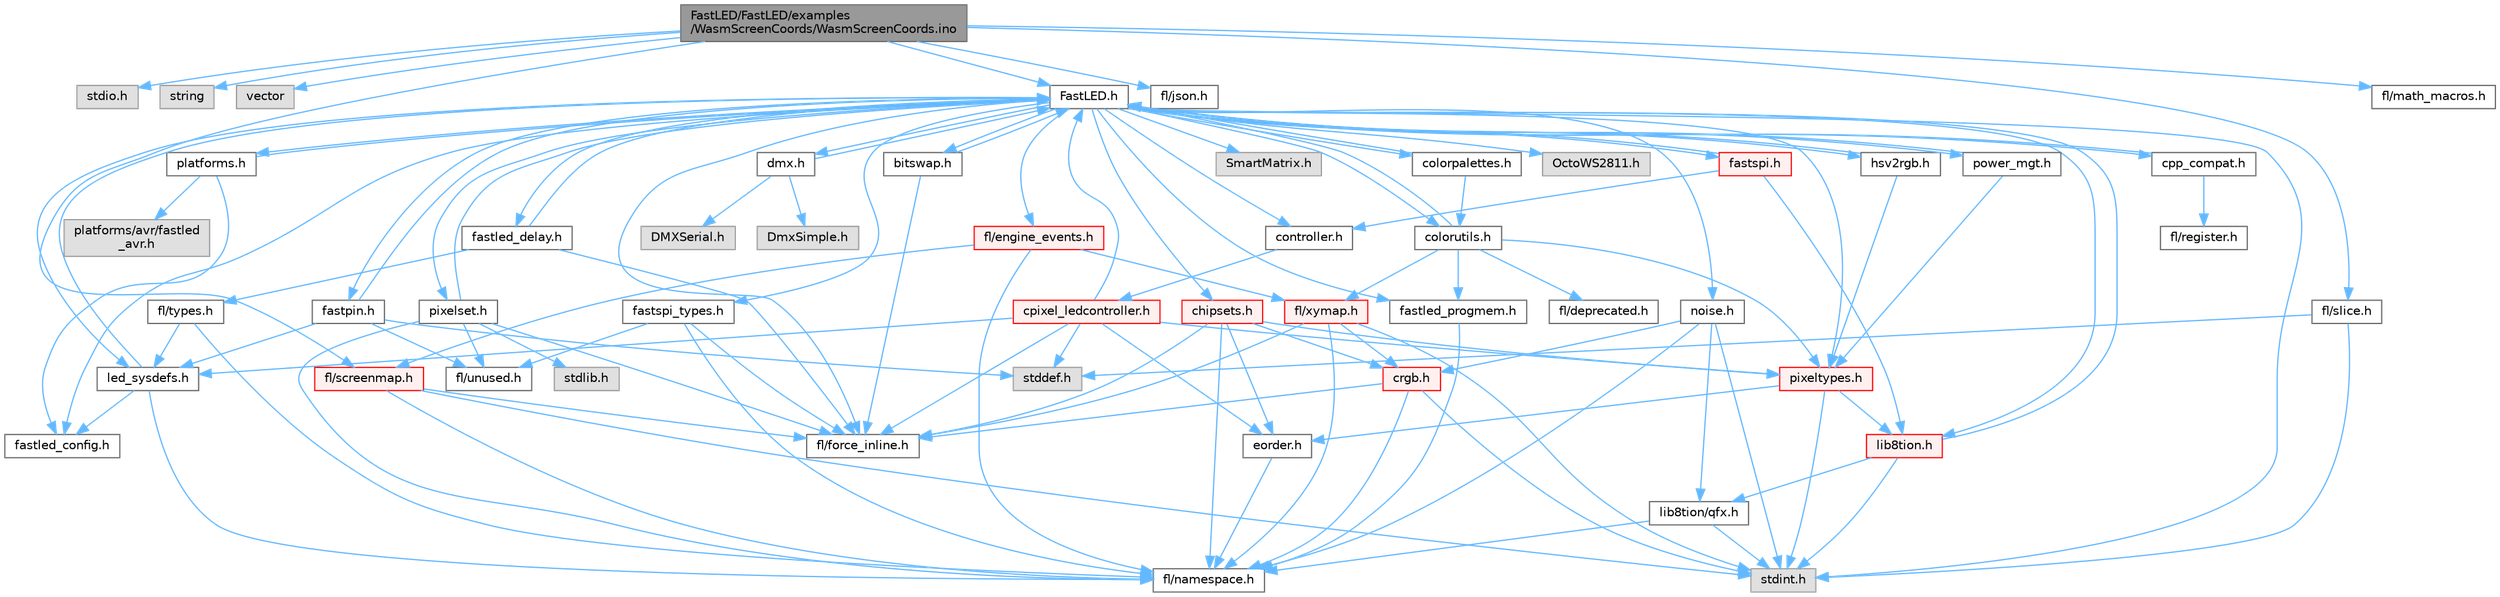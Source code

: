 digraph "FastLED/FastLED/examples/WasmScreenCoords/WasmScreenCoords.ino"
{
 // LATEX_PDF_SIZE
  bgcolor="transparent";
  edge [fontname=Helvetica,fontsize=10,labelfontname=Helvetica,labelfontsize=10];
  node [fontname=Helvetica,fontsize=10,shape=box,height=0.2,width=0.4];
  Node1 [id="Node000001",label="FastLED/FastLED/examples\l/WasmScreenCoords/WasmScreenCoords.ino",height=0.2,width=0.4,color="gray40", fillcolor="grey60", style="filled", fontcolor="black",tooltip="Simple test for screen coordinates in the web compiled version of FastLED."];
  Node1 -> Node2 [id="edge1_Node000001_Node000002",color="steelblue1",style="solid",tooltip=" "];
  Node2 [id="Node000002",label="stdio.h",height=0.2,width=0.4,color="grey60", fillcolor="#E0E0E0", style="filled",tooltip=" "];
  Node1 -> Node3 [id="edge2_Node000001_Node000003",color="steelblue1",style="solid",tooltip=" "];
  Node3 [id="Node000003",label="string",height=0.2,width=0.4,color="grey60", fillcolor="#E0E0E0", style="filled",tooltip=" "];
  Node1 -> Node4 [id="edge3_Node000001_Node000004",color="steelblue1",style="solid",tooltip=" "];
  Node4 [id="Node000004",label="vector",height=0.2,width=0.4,color="grey60", fillcolor="#E0E0E0", style="filled",tooltip=" "];
  Node1 -> Node5 [id="edge4_Node000001_Node000005",color="steelblue1",style="solid",tooltip=" "];
  Node5 [id="Node000005",label="FastLED.h",height=0.2,width=0.4,color="grey40", fillcolor="white", style="filled",URL="$db/d97/_fast_l_e_d_8h.html",tooltip="central include file for FastLED, defines the CFastLED class/object"];
  Node5 -> Node6 [id="edge5_Node000005_Node000006",color="steelblue1",style="solid",tooltip=" "];
  Node6 [id="Node000006",label="stdint.h",height=0.2,width=0.4,color="grey60", fillcolor="#E0E0E0", style="filled",tooltip=" "];
  Node5 -> Node7 [id="edge6_Node000005_Node000007",color="steelblue1",style="solid",tooltip=" "];
  Node7 [id="Node000007",label="SmartMatrix.h",height=0.2,width=0.4,color="grey60", fillcolor="#E0E0E0", style="filled",tooltip=" "];
  Node5 -> Node8 [id="edge7_Node000005_Node000008",color="steelblue1",style="solid",tooltip=" "];
  Node8 [id="Node000008",label="OctoWS2811.h",height=0.2,width=0.4,color="grey60", fillcolor="#E0E0E0", style="filled",tooltip=" "];
  Node5 -> Node9 [id="edge8_Node000005_Node000009",color="steelblue1",style="solid",tooltip=" "];
  Node9 [id="Node000009",label="fl/force_inline.h",height=0.2,width=0.4,color="grey40", fillcolor="white", style="filled",URL="$d8/d2d/fl_2force__inline_8h.html",tooltip=" "];
  Node5 -> Node10 [id="edge9_Node000005_Node000010",color="steelblue1",style="solid",tooltip=" "];
  Node10 [id="Node000010",label="cpp_compat.h",height=0.2,width=0.4,color="grey40", fillcolor="white", style="filled",URL="$d9/d13/cpp__compat_8h.html",tooltip="Compatibility functions based on C++ version."];
  Node10 -> Node5 [id="edge10_Node000010_Node000005",color="steelblue1",style="solid",tooltip=" "];
  Node10 -> Node11 [id="edge11_Node000010_Node000011",color="steelblue1",style="solid",tooltip=" "];
  Node11 [id="Node000011",label="fl/register.h",height=0.2,width=0.4,color="grey40", fillcolor="white", style="filled",URL="$d8/dc1/fl_2register_8h.html",tooltip=" "];
  Node5 -> Node12 [id="edge12_Node000005_Node000012",color="steelblue1",style="solid",tooltip=" "];
  Node12 [id="Node000012",label="fastled_config.h",height=0.2,width=0.4,color="grey40", fillcolor="white", style="filled",URL="$d5/d11/fastled__config_8h.html",tooltip="Contains definitions that can be used to configure FastLED at compile time."];
  Node5 -> Node13 [id="edge13_Node000005_Node000013",color="steelblue1",style="solid",tooltip=" "];
  Node13 [id="Node000013",label="led_sysdefs.h",height=0.2,width=0.4,color="grey40", fillcolor="white", style="filled",URL="$d9/d3e/led__sysdefs_8h.html",tooltip="Determines which platform system definitions to include."];
  Node13 -> Node5 [id="edge14_Node000013_Node000005",color="steelblue1",style="solid",tooltip=" "];
  Node13 -> Node12 [id="edge15_Node000013_Node000012",color="steelblue1",style="solid",tooltip=" "];
  Node13 -> Node14 [id="edge16_Node000013_Node000014",color="steelblue1",style="solid",tooltip=" "];
  Node14 [id="Node000014",label="fl/namespace.h",height=0.2,width=0.4,color="grey40", fillcolor="white", style="filled",URL="$df/d2a/namespace_8h.html",tooltip="Implements the FastLED namespace macros."];
  Node5 -> Node15 [id="edge17_Node000005_Node000015",color="steelblue1",style="solid",tooltip=" "];
  Node15 [id="Node000015",label="fastled_delay.h",height=0.2,width=0.4,color="grey40", fillcolor="white", style="filled",URL="$d0/da8/fastled__delay_8h.html",tooltip="Utility functions and classes for managing delay cycles."];
  Node15 -> Node5 [id="edge18_Node000015_Node000005",color="steelblue1",style="solid",tooltip=" "];
  Node15 -> Node16 [id="edge19_Node000015_Node000016",color="steelblue1",style="solid",tooltip=" "];
  Node16 [id="Node000016",label="fl/types.h",height=0.2,width=0.4,color="grey40", fillcolor="white", style="filled",URL="$d7/da1/fl_2types_8h.html",tooltip=" "];
  Node16 -> Node13 [id="edge20_Node000016_Node000013",color="steelblue1",style="solid",tooltip=" "];
  Node16 -> Node14 [id="edge21_Node000016_Node000014",color="steelblue1",style="solid",tooltip=" "];
  Node15 -> Node9 [id="edge22_Node000015_Node000009",color="steelblue1",style="solid",tooltip=" "];
  Node5 -> Node17 [id="edge23_Node000005_Node000017",color="steelblue1",style="solid",tooltip=" "];
  Node17 [id="Node000017",label="bitswap.h",height=0.2,width=0.4,color="grey40", fillcolor="white", style="filled",URL="$de/ded/bitswap_8h.html",tooltip="Functions for doing a rotation of bits/bytes used by parallel output."];
  Node17 -> Node5 [id="edge24_Node000017_Node000005",color="steelblue1",style="solid",tooltip=" "];
  Node17 -> Node9 [id="edge25_Node000017_Node000009",color="steelblue1",style="solid",tooltip=" "];
  Node5 -> Node18 [id="edge26_Node000005_Node000018",color="steelblue1",style="solid",tooltip=" "];
  Node18 [id="Node000018",label="controller.h",height=0.2,width=0.4,color="grey40", fillcolor="white", style="filled",URL="$d2/dd9/controller_8h.html",tooltip="deprecated: base definitions used by led controllers for writing out led data"];
  Node18 -> Node19 [id="edge27_Node000018_Node000019",color="steelblue1",style="solid",tooltip=" "];
  Node19 [id="Node000019",label="cpixel_ledcontroller.h",height=0.2,width=0.4,color="red", fillcolor="#FFF0F0", style="filled",URL="$d9/d57/cpixel__ledcontroller_8h.html",tooltip="defines the templated version of the CLEDController class"];
  Node19 -> Node20 [id="edge28_Node000019_Node000020",color="steelblue1",style="solid",tooltip=" "];
  Node20 [id="Node000020",label="stddef.h",height=0.2,width=0.4,color="grey60", fillcolor="#E0E0E0", style="filled",tooltip=" "];
  Node19 -> Node5 [id="edge29_Node000019_Node000005",color="steelblue1",style="solid",tooltip=" "];
  Node19 -> Node13 [id="edge30_Node000019_Node000013",color="steelblue1",style="solid",tooltip=" "];
  Node19 -> Node21 [id="edge31_Node000019_Node000021",color="steelblue1",style="solid",tooltip=" "];
  Node21 [id="Node000021",label="pixeltypes.h",height=0.2,width=0.4,color="red", fillcolor="#FFF0F0", style="filled",URL="$d2/dba/pixeltypes_8h.html",tooltip="Includes defintions for RGB and HSV pixels."];
  Node21 -> Node6 [id="edge32_Node000021_Node000006",color="steelblue1",style="solid",tooltip=" "];
  Node21 -> Node22 [id="edge33_Node000021_Node000022",color="steelblue1",style="solid",tooltip=" "];
  Node22 [id="Node000022",label="lib8tion.h",height=0.2,width=0.4,color="red", fillcolor="#FFF0F0", style="filled",URL="$df/da5/lib8tion_8h.html",tooltip="Fast, efficient 8-bit math functions specifically designed for high-performance LED programming."];
  Node22 -> Node5 [id="edge34_Node000022_Node000005",color="steelblue1",style="solid",tooltip=" "];
  Node22 -> Node6 [id="edge35_Node000022_Node000006",color="steelblue1",style="solid",tooltip=" "];
  Node22 -> Node25 [id="edge36_Node000022_Node000025",color="steelblue1",style="solid",tooltip=" "];
  Node25 [id="Node000025",label="lib8tion/qfx.h",height=0.2,width=0.4,color="grey40", fillcolor="white", style="filled",URL="$d2/d19/qfx_8h.html",tooltip=" "];
  Node25 -> Node6 [id="edge37_Node000025_Node000006",color="steelblue1",style="solid",tooltip=" "];
  Node25 -> Node14 [id="edge38_Node000025_Node000014",color="steelblue1",style="solid",tooltip=" "];
  Node21 -> Node36 [id="edge39_Node000021_Node000036",color="steelblue1",style="solid",tooltip=" "];
  Node36 [id="Node000036",label="eorder.h",height=0.2,width=0.4,color="grey40", fillcolor="white", style="filled",URL="$db/d07/eorder_8h.html",tooltip="Defines color channel ordering enumerations."];
  Node36 -> Node14 [id="edge40_Node000036_Node000014",color="steelblue1",style="solid",tooltip=" "];
  Node19 -> Node36 [id="edge41_Node000019_Node000036",color="steelblue1",style="solid",tooltip=" "];
  Node19 -> Node9 [id="edge42_Node000019_Node000009",color="steelblue1",style="solid",tooltip=" "];
  Node5 -> Node66 [id="edge43_Node000005_Node000066",color="steelblue1",style="solid",tooltip=" "];
  Node66 [id="Node000066",label="fastpin.h",height=0.2,width=0.4,color="grey40", fillcolor="white", style="filled",URL="$db/d65/fastpin_8h.html",tooltip="Class base definitions for defining fast pin access."];
  Node66 -> Node5 [id="edge44_Node000066_Node000005",color="steelblue1",style="solid",tooltip=" "];
  Node66 -> Node13 [id="edge45_Node000066_Node000013",color="steelblue1",style="solid",tooltip=" "];
  Node66 -> Node20 [id="edge46_Node000066_Node000020",color="steelblue1",style="solid",tooltip=" "];
  Node66 -> Node51 [id="edge47_Node000066_Node000051",color="steelblue1",style="solid",tooltip=" "];
  Node51 [id="Node000051",label="fl/unused.h",height=0.2,width=0.4,color="grey40", fillcolor="white", style="filled",URL="$d8/d4b/unused_8h.html",tooltip=" "];
  Node5 -> Node67 [id="edge48_Node000005_Node000067",color="steelblue1",style="solid",tooltip=" "];
  Node67 [id="Node000067",label="fastspi_types.h",height=0.2,width=0.4,color="grey40", fillcolor="white", style="filled",URL="$d2/ddb/fastspi__types_8h.html",tooltip="Data types and constants used by SPI interfaces."];
  Node67 -> Node9 [id="edge49_Node000067_Node000009",color="steelblue1",style="solid",tooltip=" "];
  Node67 -> Node14 [id="edge50_Node000067_Node000014",color="steelblue1",style="solid",tooltip=" "];
  Node67 -> Node51 [id="edge51_Node000067_Node000051",color="steelblue1",style="solid",tooltip=" "];
  Node5 -> Node68 [id="edge52_Node000005_Node000068",color="steelblue1",style="solid",tooltip=" "];
  Node68 [id="Node000068",label="dmx.h",height=0.2,width=0.4,color="grey40", fillcolor="white", style="filled",URL="$d3/de1/dmx_8h.html",tooltip="Defines the DMX512-based LED controllers."];
  Node68 -> Node5 [id="edge53_Node000068_Node000005",color="steelblue1",style="solid",tooltip=" "];
  Node68 -> Node69 [id="edge54_Node000068_Node000069",color="steelblue1",style="solid",tooltip=" "];
  Node69 [id="Node000069",label="DmxSimple.h",height=0.2,width=0.4,color="grey60", fillcolor="#E0E0E0", style="filled",tooltip=" "];
  Node68 -> Node70 [id="edge55_Node000068_Node000070",color="steelblue1",style="solid",tooltip=" "];
  Node70 [id="Node000070",label="DMXSerial.h",height=0.2,width=0.4,color="grey60", fillcolor="#E0E0E0", style="filled",tooltip=" "];
  Node5 -> Node71 [id="edge56_Node000005_Node000071",color="steelblue1",style="solid",tooltip=" "];
  Node71 [id="Node000071",label="platforms.h",height=0.2,width=0.4,color="grey40", fillcolor="white", style="filled",URL="$da/dc9/platforms_8h.html",tooltip="Determines which platforms headers to include."];
  Node71 -> Node5 [id="edge57_Node000071_Node000005",color="steelblue1",style="solid",tooltip=" "];
  Node71 -> Node12 [id="edge58_Node000071_Node000012",color="steelblue1",style="solid",tooltip=" "];
  Node71 -> Node72 [id="edge59_Node000071_Node000072",color="steelblue1",style="solid",tooltip=" "];
  Node72 [id="Node000072",label="platforms/avr/fastled\l_avr.h",height=0.2,width=0.4,color="grey60", fillcolor="#E0E0E0", style="filled",tooltip=" "];
  Node5 -> Node73 [id="edge60_Node000005_Node000073",color="steelblue1",style="solid",tooltip=" "];
  Node73 [id="Node000073",label="fastled_progmem.h",height=0.2,width=0.4,color="grey40", fillcolor="white", style="filled",URL="$df/dab/fastled__progmem_8h.html",tooltip="Wrapper definitions to allow seamless use of PROGMEM in environments that have it."];
  Node73 -> Node14 [id="edge61_Node000073_Node000014",color="steelblue1",style="solid",tooltip=" "];
  Node5 -> Node22 [id="edge62_Node000005_Node000022",color="steelblue1",style="solid",tooltip=" "];
  Node5 -> Node21 [id="edge63_Node000005_Node000021",color="steelblue1",style="solid",tooltip=" "];
  Node5 -> Node74 [id="edge64_Node000005_Node000074",color="steelblue1",style="solid",tooltip=" "];
  Node74 [id="Node000074",label="hsv2rgb.h",height=0.2,width=0.4,color="grey40", fillcolor="white", style="filled",URL="$de/d9a/hsv2rgb_8h.html",tooltip="Functions to convert from the HSV colorspace to the RGB colorspace."];
  Node74 -> Node5 [id="edge65_Node000074_Node000005",color="steelblue1",style="solid",tooltip=" "];
  Node74 -> Node21 [id="edge66_Node000074_Node000021",color="steelblue1",style="solid",tooltip=" "];
  Node5 -> Node75 [id="edge67_Node000005_Node000075",color="steelblue1",style="solid",tooltip=" "];
  Node75 [id="Node000075",label="colorutils.h",height=0.2,width=0.4,color="grey40", fillcolor="white", style="filled",URL="$d1/dfb/colorutils_8h.html",tooltip="Utility functions for color fill, palettes, blending, and more."];
  Node75 -> Node5 [id="edge68_Node000075_Node000005",color="steelblue1",style="solid",tooltip=" "];
  Node75 -> Node21 [id="edge69_Node000075_Node000021",color="steelblue1",style="solid",tooltip=" "];
  Node75 -> Node73 [id="edge70_Node000075_Node000073",color="steelblue1",style="solid",tooltip=" "];
  Node75 -> Node54 [id="edge71_Node000075_Node000054",color="steelblue1",style="solid",tooltip=" "];
  Node54 [id="Node000054",label="fl/xymap.h",height=0.2,width=0.4,color="red", fillcolor="#FFF0F0", style="filled",URL="$d6/dc9/fl_2xymap_8h.html",tooltip=" "];
  Node54 -> Node6 [id="edge72_Node000054_Node000006",color="steelblue1",style="solid",tooltip=" "];
  Node54 -> Node29 [id="edge73_Node000054_Node000029",color="steelblue1",style="solid",tooltip=" "];
  Node29 [id="Node000029",label="crgb.h",height=0.2,width=0.4,color="red", fillcolor="#FFF0F0", style="filled",URL="$db/dd1/crgb_8h.html",tooltip="Defines the red, green, and blue (RGB) pixel struct."];
  Node29 -> Node6 [id="edge74_Node000029_Node000006",color="steelblue1",style="solid",tooltip=" "];
  Node29 -> Node14 [id="edge75_Node000029_Node000014",color="steelblue1",style="solid",tooltip=" "];
  Node29 -> Node9 [id="edge76_Node000029_Node000009",color="steelblue1",style="solid",tooltip=" "];
  Node54 -> Node9 [id="edge77_Node000054_Node000009",color="steelblue1",style="solid",tooltip=" "];
  Node54 -> Node14 [id="edge78_Node000054_Node000014",color="steelblue1",style="solid",tooltip=" "];
  Node75 -> Node76 [id="edge79_Node000075_Node000076",color="steelblue1",style="solid",tooltip=" "];
  Node76 [id="Node000076",label="fl/deprecated.h",height=0.2,width=0.4,color="grey40", fillcolor="white", style="filled",URL="$d4/dce/deprecated_8h.html",tooltip=" "];
  Node5 -> Node77 [id="edge80_Node000005_Node000077",color="steelblue1",style="solid",tooltip=" "];
  Node77 [id="Node000077",label="pixelset.h",height=0.2,width=0.4,color="grey40", fillcolor="white", style="filled",URL="$d4/d46/pixelset_8h.html",tooltip="Declares classes for managing logical groups of LEDs."];
  Node77 -> Node5 [id="edge81_Node000077_Node000005",color="steelblue1",style="solid",tooltip=" "];
  Node77 -> Node9 [id="edge82_Node000077_Node000009",color="steelblue1",style="solid",tooltip=" "];
  Node77 -> Node51 [id="edge83_Node000077_Node000051",color="steelblue1",style="solid",tooltip=" "];
  Node77 -> Node78 [id="edge84_Node000077_Node000078",color="steelblue1",style="solid",tooltip=" "];
  Node78 [id="Node000078",label="stdlib.h",height=0.2,width=0.4,color="grey60", fillcolor="#E0E0E0", style="filled",tooltip=" "];
  Node77 -> Node14 [id="edge85_Node000077_Node000014",color="steelblue1",style="solid",tooltip=" "];
  Node5 -> Node79 [id="edge86_Node000005_Node000079",color="steelblue1",style="solid",tooltip=" "];
  Node79 [id="Node000079",label="colorpalettes.h",height=0.2,width=0.4,color="grey40", fillcolor="white", style="filled",URL="$dc/dcc/colorpalettes_8h.html",tooltip="Declarations for the predefined color palettes supplied by FastLED."];
  Node79 -> Node5 [id="edge87_Node000079_Node000005",color="steelblue1",style="solid",tooltip=" "];
  Node79 -> Node75 [id="edge88_Node000079_Node000075",color="steelblue1",style="solid",tooltip=" "];
  Node5 -> Node80 [id="edge89_Node000005_Node000080",color="steelblue1",style="solid",tooltip=" "];
  Node80 [id="Node000080",label="noise.h",height=0.2,width=0.4,color="grey40", fillcolor="white", style="filled",URL="$d1/d31/noise_8h.html",tooltip="Functions to generate and fill arrays with noise."];
  Node80 -> Node6 [id="edge90_Node000080_Node000006",color="steelblue1",style="solid",tooltip=" "];
  Node80 -> Node29 [id="edge91_Node000080_Node000029",color="steelblue1",style="solid",tooltip=" "];
  Node80 -> Node14 [id="edge92_Node000080_Node000014",color="steelblue1",style="solid",tooltip=" "];
  Node80 -> Node25 [id="edge93_Node000080_Node000025",color="steelblue1",style="solid",tooltip=" "];
  Node5 -> Node81 [id="edge94_Node000005_Node000081",color="steelblue1",style="solid",tooltip=" "];
  Node81 [id="Node000081",label="power_mgt.h",height=0.2,width=0.4,color="grey40", fillcolor="white", style="filled",URL="$dc/d5b/power__mgt_8h.html",tooltip="Functions to limit the power used by FastLED."];
  Node81 -> Node5 [id="edge95_Node000081_Node000005",color="steelblue1",style="solid",tooltip=" "];
  Node81 -> Node21 [id="edge96_Node000081_Node000021",color="steelblue1",style="solid",tooltip=" "];
  Node5 -> Node82 [id="edge97_Node000005_Node000082",color="steelblue1",style="solid",tooltip=" "];
  Node82 [id="Node000082",label="fastspi.h",height=0.2,width=0.4,color="red", fillcolor="#FFF0F0", style="filled",URL="$d6/ddc/fastspi_8h.html",tooltip="Serial peripheral interface (SPI) definitions per platform."];
  Node82 -> Node5 [id="edge98_Node000082_Node000005",color="steelblue1",style="solid",tooltip=" "];
  Node82 -> Node18 [id="edge99_Node000082_Node000018",color="steelblue1",style="solid",tooltip=" "];
  Node82 -> Node22 [id="edge100_Node000082_Node000022",color="steelblue1",style="solid",tooltip=" "];
  Node5 -> Node84 [id="edge101_Node000005_Node000084",color="steelblue1",style="solid",tooltip=" "];
  Node84 [id="Node000084",label="chipsets.h",height=0.2,width=0.4,color="red", fillcolor="#FFF0F0", style="filled",URL="$db/d66/chipsets_8h.html",tooltip="Contains the bulk of the definitions for the various LED chipsets supported."];
  Node84 -> Node21 [id="edge102_Node000084_Node000021",color="steelblue1",style="solid",tooltip=" "];
  Node84 -> Node9 [id="edge103_Node000084_Node000009",color="steelblue1",style="solid",tooltip=" "];
  Node84 -> Node29 [id="edge104_Node000084_Node000029",color="steelblue1",style="solid",tooltip=" "];
  Node84 -> Node36 [id="edge105_Node000084_Node000036",color="steelblue1",style="solid",tooltip=" "];
  Node84 -> Node14 [id="edge106_Node000084_Node000014",color="steelblue1",style="solid",tooltip=" "];
  Node5 -> Node52 [id="edge107_Node000005_Node000052",color="steelblue1",style="solid",tooltip=" "];
  Node52 [id="Node000052",label="fl/engine_events.h",height=0.2,width=0.4,color="red", fillcolor="#FFF0F0", style="filled",URL="$dc/dd9/fl_2engine__events_8h.html",tooltip=" "];
  Node52 -> Node54 [id="edge108_Node000052_Node000054",color="steelblue1",style="solid",tooltip=" "];
  Node52 -> Node58 [id="edge109_Node000052_Node000058",color="steelblue1",style="solid",tooltip=" "];
  Node58 [id="Node000058",label="fl/screenmap.h",height=0.2,width=0.4,color="red", fillcolor="#FFF0F0", style="filled",URL="$d7/d0d/fl_2screenmap_8h.html",tooltip=" "];
  Node58 -> Node6 [id="edge110_Node000058_Node000006",color="steelblue1",style="solid",tooltip=" "];
  Node58 -> Node9 [id="edge111_Node000058_Node000009",color="steelblue1",style="solid",tooltip=" "];
  Node58 -> Node14 [id="edge112_Node000058_Node000014",color="steelblue1",style="solid",tooltip=" "];
  Node52 -> Node14 [id="edge113_Node000052_Node000014",color="steelblue1",style="solid",tooltip=" "];
  Node1 -> Node85 [id="edge114_Node000001_Node000085",color="steelblue1",style="solid",tooltip=" "];
  Node85 [id="Node000085",label="fl/json.h",height=0.2,width=0.4,color="grey40", fillcolor="white", style="filled",URL="$d7/d91/fl_2json_8h.html",tooltip=" "];
  Node1 -> Node86 [id="edge115_Node000001_Node000086",color="steelblue1",style="solid",tooltip=" "];
  Node86 [id="Node000086",label="fl/slice.h",height=0.2,width=0.4,color="grey40", fillcolor="white", style="filled",URL="$db/d37/fl_2slice_8h.html",tooltip=" "];
  Node86 -> Node6 [id="edge116_Node000086_Node000006",color="steelblue1",style="solid",tooltip=" "];
  Node86 -> Node20 [id="edge117_Node000086_Node000020",color="steelblue1",style="solid",tooltip=" "];
  Node1 -> Node58 [id="edge118_Node000001_Node000058",color="steelblue1",style="solid",tooltip=" "];
  Node1 -> Node44 [id="edge119_Node000001_Node000044",color="steelblue1",style="solid",tooltip=" "];
  Node44 [id="Node000044",label="fl/math_macros.h",height=0.2,width=0.4,color="grey40", fillcolor="white", style="filled",URL="$d0/d19/fl_2math__macros_8h.html",tooltip=" "];
}
